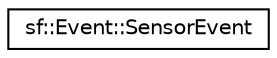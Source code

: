 digraph "Graphical Class Hierarchy"
{
  edge [fontname="Helvetica",fontsize="10",labelfontname="Helvetica",labelfontsize="10"];
  node [fontname="Helvetica",fontsize="10",shape=record];
  rankdir="LR";
  Node0 [label="sf::Event::SensorEvent",height=0.2,width=0.4,color="black", fillcolor="white", style="filled",URL="$structsf_1_1_event_1_1_sensor_event.html",tooltip="Sensor event parameters (SensorChanged) "];
}
